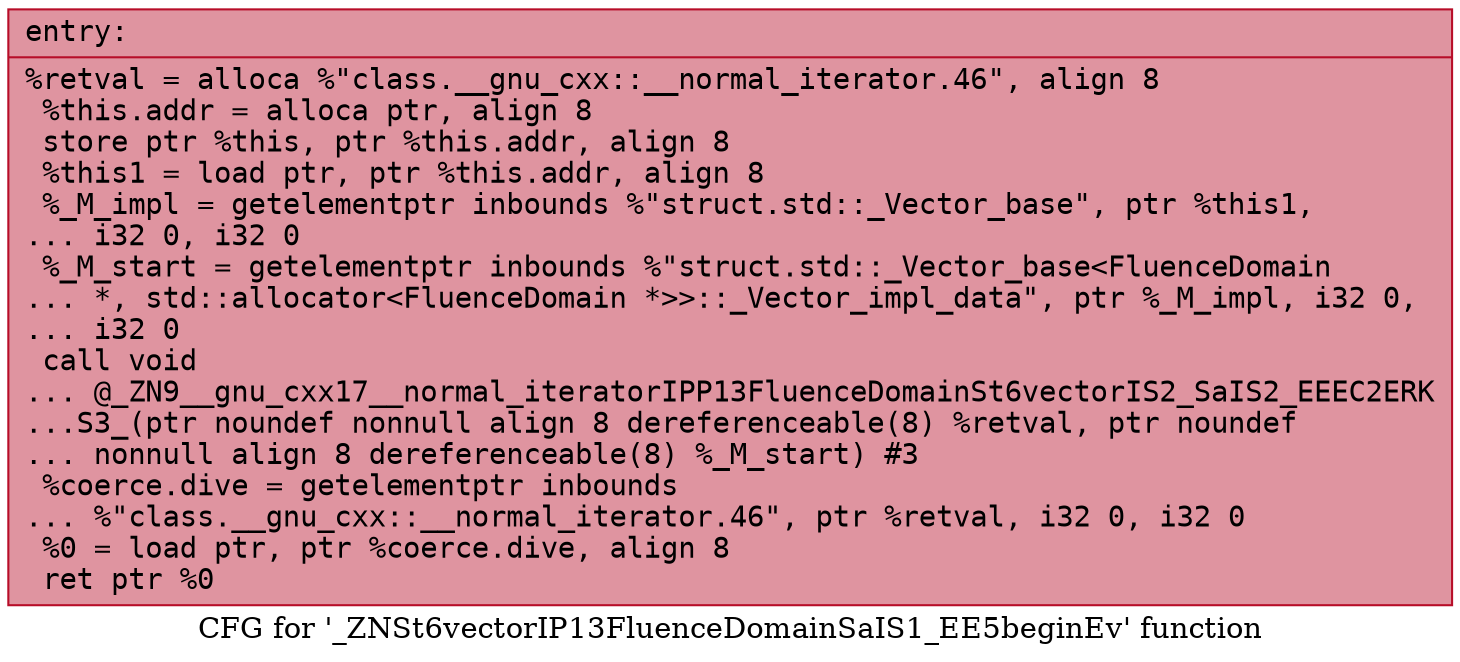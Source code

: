 digraph "CFG for '_ZNSt6vectorIP13FluenceDomainSaIS1_EE5beginEv' function" {
	label="CFG for '_ZNSt6vectorIP13FluenceDomainSaIS1_EE5beginEv' function";

	Node0x556c3c856e00 [shape=record,color="#b70d28ff", style=filled, fillcolor="#b70d2870" fontname="Courier",label="{entry:\l|  %retval = alloca %\"class.__gnu_cxx::__normal_iterator.46\", align 8\l  %this.addr = alloca ptr, align 8\l  store ptr %this, ptr %this.addr, align 8\l  %this1 = load ptr, ptr %this.addr, align 8\l  %_M_impl = getelementptr inbounds %\"struct.std::_Vector_base\", ptr %this1,\l... i32 0, i32 0\l  %_M_start = getelementptr inbounds %\"struct.std::_Vector_base\<FluenceDomain\l... *, std::allocator\<FluenceDomain *\>\>::_Vector_impl_data\", ptr %_M_impl, i32 0,\l... i32 0\l  call void\l... @_ZN9__gnu_cxx17__normal_iteratorIPP13FluenceDomainSt6vectorIS2_SaIS2_EEEC2ERK\l...S3_(ptr noundef nonnull align 8 dereferenceable(8) %retval, ptr noundef\l... nonnull align 8 dereferenceable(8) %_M_start) #3\l  %coerce.dive = getelementptr inbounds\l... %\"class.__gnu_cxx::__normal_iterator.46\", ptr %retval, i32 0, i32 0\l  %0 = load ptr, ptr %coerce.dive, align 8\l  ret ptr %0\l}"];
}
